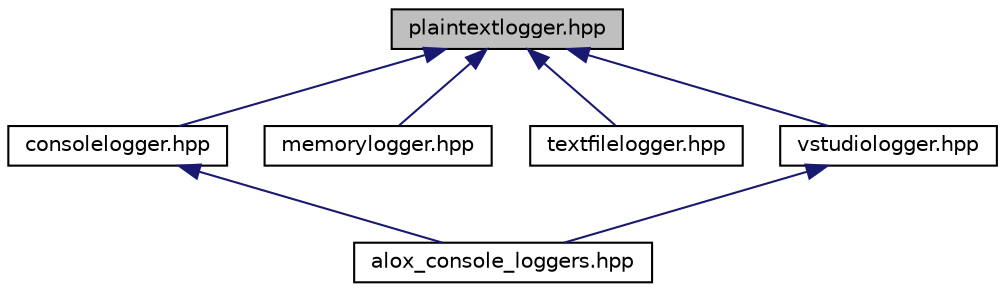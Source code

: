 digraph "plaintextlogger.hpp"
{
  edge [fontname="Helvetica",fontsize="10",labelfontname="Helvetica",labelfontsize="10"];
  node [fontname="Helvetica",fontsize="10",shape=record];
  Node93 [label="plaintextlogger.hpp",height=0.2,width=0.4,color="black", fillcolor="grey75", style="filled", fontcolor="black"];
  Node93 -> Node94 [dir="back",color="midnightblue",fontsize="10",style="solid",fontname="Helvetica"];
  Node93 -> Node96 [dir="back",color="midnightblue",fontsize="10",style="solid",fontname="Helvetica"];
  Node93 -> Node97 [dir="back",color="midnightblue",fontsize="10",style="solid",fontname="Helvetica"];
  Node93 -> Node98 [dir="back",color="midnightblue",fontsize="10",style="solid",fontname="Helvetica"];
  Node94 -> Node95 [dir="back",color="midnightblue",fontsize="10",style="solid",fontname="Helvetica"];
  Node98 -> Node95 [dir="back",color="midnightblue",fontsize="10",style="solid",fontname="Helvetica"];
  Node94 [label="consolelogger.hpp",height=0.2,width=0.4,color="black", fillcolor="white", style="filled",URL="$consolelogger_8hpp.html"];
  Node95 [label="alox_console_loggers.hpp",height=0.2,width=0.4,color="black", fillcolor="white", style="filled",URL="$alox__console__loggers_8hpp.html"];
  Node96 [label="memorylogger.hpp",height=0.2,width=0.4,color="black", fillcolor="white", style="filled",URL="$memorylogger_8hpp.html"];
  Node97 [label="textfilelogger.hpp",height=0.2,width=0.4,color="black", fillcolor="white", style="filled",URL="$textfilelogger_8hpp.html"];
  Node98 [label="vstudiologger.hpp",height=0.2,width=0.4,color="black", fillcolor="white", style="filled",URL="$vstudiologger_8hpp.html"];
}

